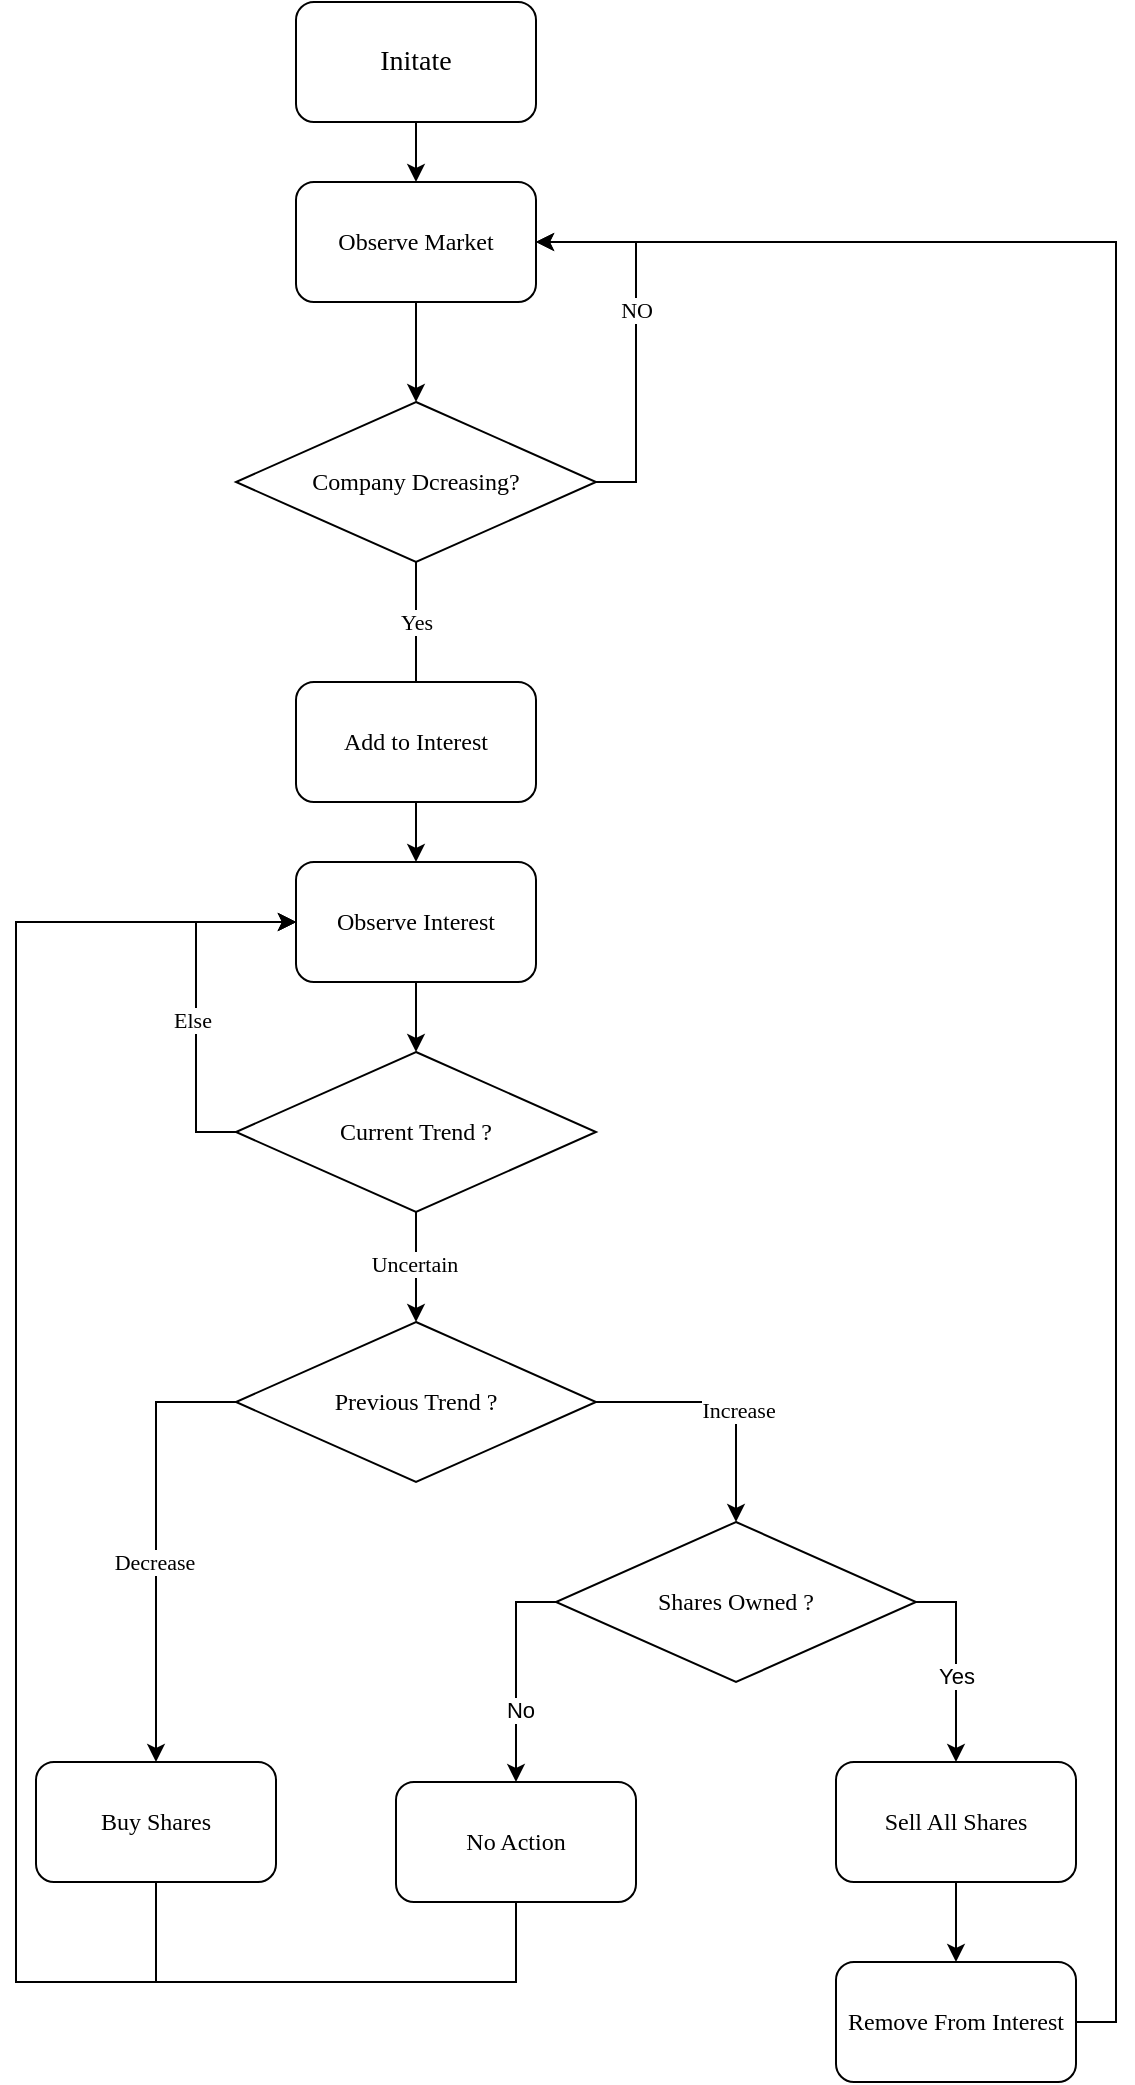 <mxfile version="24.4.8" type="device">
  <diagram name="第 1 页" id="DRNzsVT0QGQxIV6N-UvJ">
    <mxGraphModel dx="672" dy="453" grid="1" gridSize="10" guides="1" tooltips="1" connect="1" arrows="1" fold="1" page="1" pageScale="1" pageWidth="827" pageHeight="1169" math="0" shadow="0">
      <root>
        <mxCell id="0" />
        <mxCell id="1" parent="0" />
        <mxCell id="QhnTB9sC_WbG7Cv3I6Ns-3" value="" style="edgeStyle=orthogonalEdgeStyle;rounded=0;orthogonalLoop=1;jettySize=auto;html=1;fontFamily=JetBrainsMono Nerd Font;" edge="1" parent="1" source="QhnTB9sC_WbG7Cv3I6Ns-1" target="QhnTB9sC_WbG7Cv3I6Ns-2">
          <mxGeometry relative="1" as="geometry" />
        </mxCell>
        <mxCell id="QhnTB9sC_WbG7Cv3I6Ns-1" value="&lt;font style=&quot;font-size: 14px;&quot;&gt;Initate&lt;/font&gt;" style="rounded=1;whiteSpace=wrap;html=1;fontFamily=JetBrainsMono Nerd Font;" vertex="1" parent="1">
          <mxGeometry x="320" y="20" width="120" height="60" as="geometry" />
        </mxCell>
        <mxCell id="QhnTB9sC_WbG7Cv3I6Ns-6" value="" style="edgeStyle=orthogonalEdgeStyle;rounded=0;orthogonalLoop=1;jettySize=auto;html=1;fontFamily=JetBrainsMono Nerd Font;" edge="1" parent="1" source="QhnTB9sC_WbG7Cv3I6Ns-2" target="QhnTB9sC_WbG7Cv3I6Ns-4">
          <mxGeometry relative="1" as="geometry" />
        </mxCell>
        <mxCell id="QhnTB9sC_WbG7Cv3I6Ns-2" value="Observe Market" style="whiteSpace=wrap;html=1;rounded=1;fontFamily=JetBrainsMono Nerd Font;" vertex="1" parent="1">
          <mxGeometry x="320" y="110" width="120" height="60" as="geometry" />
        </mxCell>
        <mxCell id="QhnTB9sC_WbG7Cv3I6Ns-8" style="edgeStyle=orthogonalEdgeStyle;rounded=0;orthogonalLoop=1;jettySize=auto;html=1;exitX=0.5;exitY=1;exitDx=0;exitDy=0;entryX=0.5;entryY=0;entryDx=0;entryDy=0;fontFamily=JetBrainsMono Nerd Font;" edge="1" parent="1" source="QhnTB9sC_WbG7Cv3I6Ns-4" target="QhnTB9sC_WbG7Cv3I6Ns-7">
          <mxGeometry relative="1" as="geometry">
            <Array as="points">
              <mxPoint x="380" y="370" />
              <mxPoint x="380" y="370" />
            </Array>
          </mxGeometry>
        </mxCell>
        <mxCell id="QhnTB9sC_WbG7Cv3I6Ns-9" value="Yes" style="edgeLabel;html=1;align=center;verticalAlign=middle;resizable=0;points=[];fontFamily=JetBrainsMono Nerd Font;" vertex="1" connectable="0" parent="QhnTB9sC_WbG7Cv3I6Ns-8">
          <mxGeometry x="0.076" y="-2" relative="1" as="geometry">
            <mxPoint x="2" y="-13" as="offset" />
          </mxGeometry>
        </mxCell>
        <mxCell id="QhnTB9sC_WbG7Cv3I6Ns-11" style="edgeStyle=orthogonalEdgeStyle;rounded=0;orthogonalLoop=1;jettySize=auto;html=1;exitX=1;exitY=0.5;exitDx=0;exitDy=0;entryX=1;entryY=0.5;entryDx=0;entryDy=0;fontFamily=JetBrainsMono Nerd Font;" edge="1" parent="1" source="QhnTB9sC_WbG7Cv3I6Ns-4" target="QhnTB9sC_WbG7Cv3I6Ns-2">
          <mxGeometry relative="1" as="geometry" />
        </mxCell>
        <mxCell id="QhnTB9sC_WbG7Cv3I6Ns-12" value="NO" style="edgeLabel;html=1;align=center;verticalAlign=middle;resizable=0;points=[];fontFamily=JetBrainsMono Nerd Font;" vertex="1" connectable="0" parent="QhnTB9sC_WbG7Cv3I6Ns-11">
          <mxGeometry x="0.12" relative="1" as="geometry">
            <mxPoint as="offset" />
          </mxGeometry>
        </mxCell>
        <mxCell id="QhnTB9sC_WbG7Cv3I6Ns-4" value="Company Dcreasing?" style="rhombus;whiteSpace=wrap;html=1;fontFamily=JetBrainsMono Nerd Font;" vertex="1" parent="1">
          <mxGeometry x="290" y="220" width="180" height="80" as="geometry" />
        </mxCell>
        <mxCell id="QhnTB9sC_WbG7Cv3I6Ns-18" value="" style="edgeStyle=orthogonalEdgeStyle;rounded=0;orthogonalLoop=1;jettySize=auto;html=1;entryX=0.5;entryY=0;entryDx=0;entryDy=0;fontFamily=JetBrainsMono Nerd Font;" edge="1" parent="1" source="QhnTB9sC_WbG7Cv3I6Ns-7" target="QhnTB9sC_WbG7Cv3I6Ns-22">
          <mxGeometry relative="1" as="geometry" />
        </mxCell>
        <mxCell id="QhnTB9sC_WbG7Cv3I6Ns-7" value="Add to Interest" style="rounded=1;whiteSpace=wrap;html=1;fontFamily=JetBrainsMono Nerd Font;" vertex="1" parent="1">
          <mxGeometry x="320" y="360" width="120" height="60" as="geometry" />
        </mxCell>
        <mxCell id="QhnTB9sC_WbG7Cv3I6Ns-20" value="" style="edgeStyle=orthogonalEdgeStyle;rounded=0;orthogonalLoop=1;jettySize=auto;html=1;entryX=0.5;entryY=0;entryDx=0;entryDy=0;fontFamily=JetBrainsMono Nerd Font;" edge="1" parent="1" source="QhnTB9sC_WbG7Cv3I6Ns-16" target="QhnTB9sC_WbG7Cv3I6Ns-24">
          <mxGeometry relative="1" as="geometry">
            <mxPoint x="380" y="780" as="targetPoint" />
          </mxGeometry>
        </mxCell>
        <mxCell id="QhnTB9sC_WbG7Cv3I6Ns-25" value="&lt;font&gt;Uncertain&lt;/font&gt;" style="edgeLabel;html=1;align=center;verticalAlign=middle;resizable=0;points=[];fontFamily=JetBrainsMono Nerd Font;" vertex="1" connectable="0" parent="QhnTB9sC_WbG7Cv3I6Ns-20">
          <mxGeometry x="-0.079" y="-1" relative="1" as="geometry">
            <mxPoint as="offset" />
          </mxGeometry>
        </mxCell>
        <mxCell id="QhnTB9sC_WbG7Cv3I6Ns-26" style="edgeStyle=orthogonalEdgeStyle;rounded=0;orthogonalLoop=1;jettySize=auto;html=1;exitX=0;exitY=0.5;exitDx=0;exitDy=0;entryX=0;entryY=0.5;entryDx=0;entryDy=0;fontFamily=JetBrainsMono Nerd Font;" edge="1" parent="1" source="QhnTB9sC_WbG7Cv3I6Ns-16" target="QhnTB9sC_WbG7Cv3I6Ns-22">
          <mxGeometry relative="1" as="geometry" />
        </mxCell>
        <mxCell id="QhnTB9sC_WbG7Cv3I6Ns-27" value="Else" style="edgeLabel;html=1;align=center;verticalAlign=middle;resizable=0;points=[];fontFamily=JetBrainsMono Nerd Font;" vertex="1" connectable="0" parent="QhnTB9sC_WbG7Cv3I6Ns-26">
          <mxGeometry x="-0.132" y="2" relative="1" as="geometry">
            <mxPoint as="offset" />
          </mxGeometry>
        </mxCell>
        <mxCell id="QhnTB9sC_WbG7Cv3I6Ns-16" value="Current Trend ?" style="rhombus;whiteSpace=wrap;html=1;fontFamily=JetBrainsMono Nerd Font;" vertex="1" parent="1">
          <mxGeometry x="290" y="545" width="180" height="80" as="geometry" />
        </mxCell>
        <mxCell id="QhnTB9sC_WbG7Cv3I6Ns-42" style="edgeStyle=orthogonalEdgeStyle;rounded=0;orthogonalLoop=1;jettySize=auto;html=1;exitX=0.5;exitY=1;exitDx=0;exitDy=0;entryX=0;entryY=0.5;entryDx=0;entryDy=0;" edge="1" parent="1" source="QhnTB9sC_WbG7Cv3I6Ns-21" target="QhnTB9sC_WbG7Cv3I6Ns-22">
          <mxGeometry relative="1" as="geometry">
            <Array as="points">
              <mxPoint x="250" y="1010" />
              <mxPoint x="180" y="1010" />
              <mxPoint x="180" y="480" />
            </Array>
          </mxGeometry>
        </mxCell>
        <mxCell id="QhnTB9sC_WbG7Cv3I6Ns-21" value="&lt;font&gt;Buy Shares&lt;/font&gt;" style="rounded=1;whiteSpace=wrap;html=1;fontFamily=JetBrainsMono Nerd Font;" vertex="1" parent="1">
          <mxGeometry x="190" y="900" width="120" height="60" as="geometry" />
        </mxCell>
        <mxCell id="QhnTB9sC_WbG7Cv3I6Ns-23" value="" style="edgeStyle=orthogonalEdgeStyle;rounded=0;orthogonalLoop=1;jettySize=auto;html=1;entryX=0.5;entryY=0;entryDx=0;entryDy=0;fontFamily=JetBrainsMono Nerd Font;" edge="1" parent="1" source="QhnTB9sC_WbG7Cv3I6Ns-22" target="QhnTB9sC_WbG7Cv3I6Ns-16">
          <mxGeometry relative="1" as="geometry">
            <mxPoint x="380" y="550" as="targetPoint" />
          </mxGeometry>
        </mxCell>
        <mxCell id="QhnTB9sC_WbG7Cv3I6Ns-22" value="Observe Interest" style="rounded=1;whiteSpace=wrap;html=1;fontFamily=JetBrainsMono Nerd Font;" vertex="1" parent="1">
          <mxGeometry x="320" y="450" width="120" height="60" as="geometry" />
        </mxCell>
        <mxCell id="QhnTB9sC_WbG7Cv3I6Ns-29" style="edgeStyle=orthogonalEdgeStyle;rounded=0;orthogonalLoop=1;jettySize=auto;html=1;exitX=0;exitY=0.5;exitDx=0;exitDy=0;entryX=0.5;entryY=0;entryDx=0;entryDy=0;fontFamily=JetBrainsMono Nerd Font;" edge="1" parent="1" source="QhnTB9sC_WbG7Cv3I6Ns-24" target="QhnTB9sC_WbG7Cv3I6Ns-21">
          <mxGeometry relative="1" as="geometry" />
        </mxCell>
        <mxCell id="QhnTB9sC_WbG7Cv3I6Ns-31" value="&lt;font&gt;Decrease&lt;/font&gt;" style="edgeLabel;html=1;align=center;verticalAlign=middle;resizable=0;points=[];fontFamily=JetBrainsMono Nerd Font;" vertex="1" connectable="0" parent="QhnTB9sC_WbG7Cv3I6Ns-29">
          <mxGeometry x="0.088" y="-1" relative="1" as="geometry">
            <mxPoint as="offset" />
          </mxGeometry>
        </mxCell>
        <mxCell id="QhnTB9sC_WbG7Cv3I6Ns-30" style="edgeStyle=orthogonalEdgeStyle;rounded=0;orthogonalLoop=1;jettySize=auto;html=1;exitX=1;exitY=0.5;exitDx=0;exitDy=0;fontFamily=JetBrainsMono Nerd Font;entryX=0.5;entryY=0;entryDx=0;entryDy=0;" edge="1" parent="1" source="QhnTB9sC_WbG7Cv3I6Ns-24" target="QhnTB9sC_WbG7Cv3I6Ns-33">
          <mxGeometry relative="1" as="geometry" />
        </mxCell>
        <mxCell id="QhnTB9sC_WbG7Cv3I6Ns-32" value="&lt;font&gt;Increase&lt;/font&gt;" style="edgeLabel;html=1;align=center;verticalAlign=middle;resizable=0;points=[];fontFamily=JetBrainsMono Nerd Font;" vertex="1" connectable="0" parent="QhnTB9sC_WbG7Cv3I6Ns-30">
          <mxGeometry x="0.131" y="1" relative="1" as="geometry">
            <mxPoint as="offset" />
          </mxGeometry>
        </mxCell>
        <mxCell id="QhnTB9sC_WbG7Cv3I6Ns-24" value="&lt;font&gt;Previous Trend ?&lt;/font&gt;" style="rhombus;whiteSpace=wrap;html=1;fontFamily=JetBrainsMono Nerd Font;" vertex="1" parent="1">
          <mxGeometry x="290" y="680" width="180" height="80" as="geometry" />
        </mxCell>
        <mxCell id="QhnTB9sC_WbG7Cv3I6Ns-40" value="" style="edgeStyle=orthogonalEdgeStyle;rounded=0;orthogonalLoop=1;jettySize=auto;html=1;" edge="1" parent="1" source="QhnTB9sC_WbG7Cv3I6Ns-28" target="QhnTB9sC_WbG7Cv3I6Ns-39">
          <mxGeometry relative="1" as="geometry" />
        </mxCell>
        <mxCell id="QhnTB9sC_WbG7Cv3I6Ns-28" value="&lt;font&gt;Sell All Shares&lt;/font&gt;" style="rounded=1;whiteSpace=wrap;html=1;fontFamily=JetBrainsMono Nerd Font;" vertex="1" parent="1">
          <mxGeometry x="590" y="900" width="120" height="60" as="geometry" />
        </mxCell>
        <mxCell id="QhnTB9sC_WbG7Cv3I6Ns-34" value="" style="edgeStyle=orthogonalEdgeStyle;rounded=0;orthogonalLoop=1;jettySize=auto;html=1;exitX=1;exitY=0.5;exitDx=0;exitDy=0;" edge="1" parent="1" source="QhnTB9sC_WbG7Cv3I6Ns-33" target="QhnTB9sC_WbG7Cv3I6Ns-28">
          <mxGeometry relative="1" as="geometry" />
        </mxCell>
        <mxCell id="QhnTB9sC_WbG7Cv3I6Ns-35" value="Yes" style="edgeLabel;html=1;align=center;verticalAlign=middle;resizable=0;points=[];" vertex="1" connectable="0" parent="QhnTB9sC_WbG7Cv3I6Ns-34">
          <mxGeometry x="-0.305" relative="1" as="geometry">
            <mxPoint y="22" as="offset" />
          </mxGeometry>
        </mxCell>
        <mxCell id="QhnTB9sC_WbG7Cv3I6Ns-37" style="edgeStyle=orthogonalEdgeStyle;rounded=0;orthogonalLoop=1;jettySize=auto;html=1;exitX=0;exitY=0.5;exitDx=0;exitDy=0;entryX=0.5;entryY=0;entryDx=0;entryDy=0;" edge="1" parent="1" source="QhnTB9sC_WbG7Cv3I6Ns-33" target="QhnTB9sC_WbG7Cv3I6Ns-36">
          <mxGeometry relative="1" as="geometry">
            <mxPoint x="430" y="900" as="targetPoint" />
          </mxGeometry>
        </mxCell>
        <mxCell id="QhnTB9sC_WbG7Cv3I6Ns-38" value="No" style="edgeLabel;html=1;align=center;verticalAlign=middle;resizable=0;points=[];" vertex="1" connectable="0" parent="QhnTB9sC_WbG7Cv3I6Ns-37">
          <mxGeometry x="0.344" y="2" relative="1" as="geometry">
            <mxPoint as="offset" />
          </mxGeometry>
        </mxCell>
        <mxCell id="QhnTB9sC_WbG7Cv3I6Ns-33" value="Shares Owned ?" style="rhombus;whiteSpace=wrap;html=1;fontFamily=JetBrainsMono Nerd Font;" vertex="1" parent="1">
          <mxGeometry x="450" y="780" width="180" height="80" as="geometry" />
        </mxCell>
        <mxCell id="QhnTB9sC_WbG7Cv3I6Ns-43" style="edgeStyle=orthogonalEdgeStyle;rounded=0;orthogonalLoop=1;jettySize=auto;html=1;exitX=0.5;exitY=1;exitDx=0;exitDy=0;entryX=0;entryY=0.5;entryDx=0;entryDy=0;" edge="1" parent="1" source="QhnTB9sC_WbG7Cv3I6Ns-36" target="QhnTB9sC_WbG7Cv3I6Ns-22">
          <mxGeometry relative="1" as="geometry">
            <Array as="points">
              <mxPoint x="430" y="1010" />
              <mxPoint x="180" y="1010" />
              <mxPoint x="180" y="480" />
            </Array>
          </mxGeometry>
        </mxCell>
        <mxCell id="QhnTB9sC_WbG7Cv3I6Ns-36" value="&lt;font&gt;No Action&lt;/font&gt;" style="rounded=1;whiteSpace=wrap;html=1;fontFamily=JetBrainsMono Nerd Font;" vertex="1" parent="1">
          <mxGeometry x="370" y="910" width="120" height="60" as="geometry" />
        </mxCell>
        <mxCell id="QhnTB9sC_WbG7Cv3I6Ns-44" style="edgeStyle=orthogonalEdgeStyle;rounded=0;orthogonalLoop=1;jettySize=auto;html=1;exitX=1;exitY=0.5;exitDx=0;exitDy=0;entryX=1;entryY=0.5;entryDx=0;entryDy=0;" edge="1" parent="1" source="QhnTB9sC_WbG7Cv3I6Ns-39" target="QhnTB9sC_WbG7Cv3I6Ns-2">
          <mxGeometry relative="1" as="geometry" />
        </mxCell>
        <mxCell id="QhnTB9sC_WbG7Cv3I6Ns-39" value="Remove From Interest" style="whiteSpace=wrap;html=1;fontFamily=JetBrainsMono Nerd Font;rounded=1;" vertex="1" parent="1">
          <mxGeometry x="590" y="1000" width="120" height="60" as="geometry" />
        </mxCell>
      </root>
    </mxGraphModel>
  </diagram>
</mxfile>
